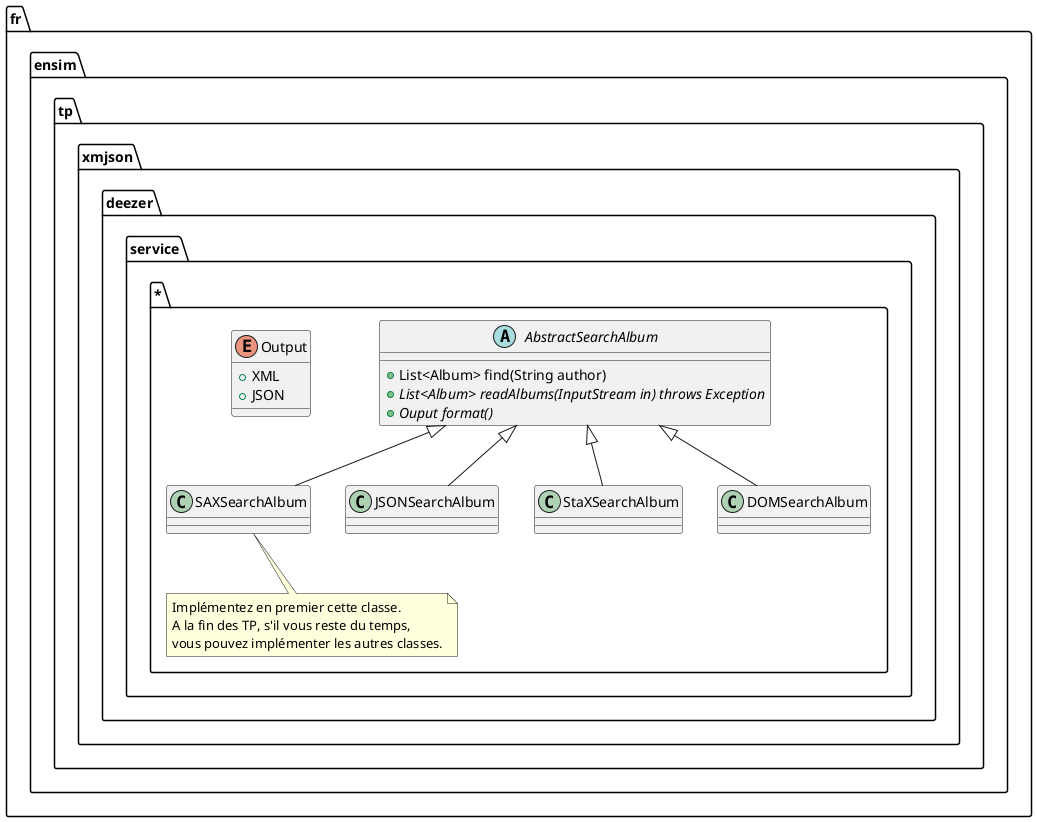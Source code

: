 @startuml

package fr.ensim.tp.xmjson.deezer.service.* {
abstract class "AbstractSearchAlbum" {
+List<Album> find(String author)
+{abstract} List<Album> readAlbums(InputStream in) throws Exception
+{abstract} Ouput format()
}

enum "Output" {
+XML
+JSON
}

AbstractSearchAlbum <|-- SAXSearchAlbum
AbstractSearchAlbum <|-- JSONSearchAlbum
AbstractSearchAlbum <|-- StaXSearchAlbum
AbstractSearchAlbum <|-- DOMSearchAlbum

note bottom of SAXSearchAlbum
Implémentez en premier cette classe.
A la fin des TP, s'il vous reste du temps,
vous pouvez implémenter les autres classes.
end note
}
@enduml
